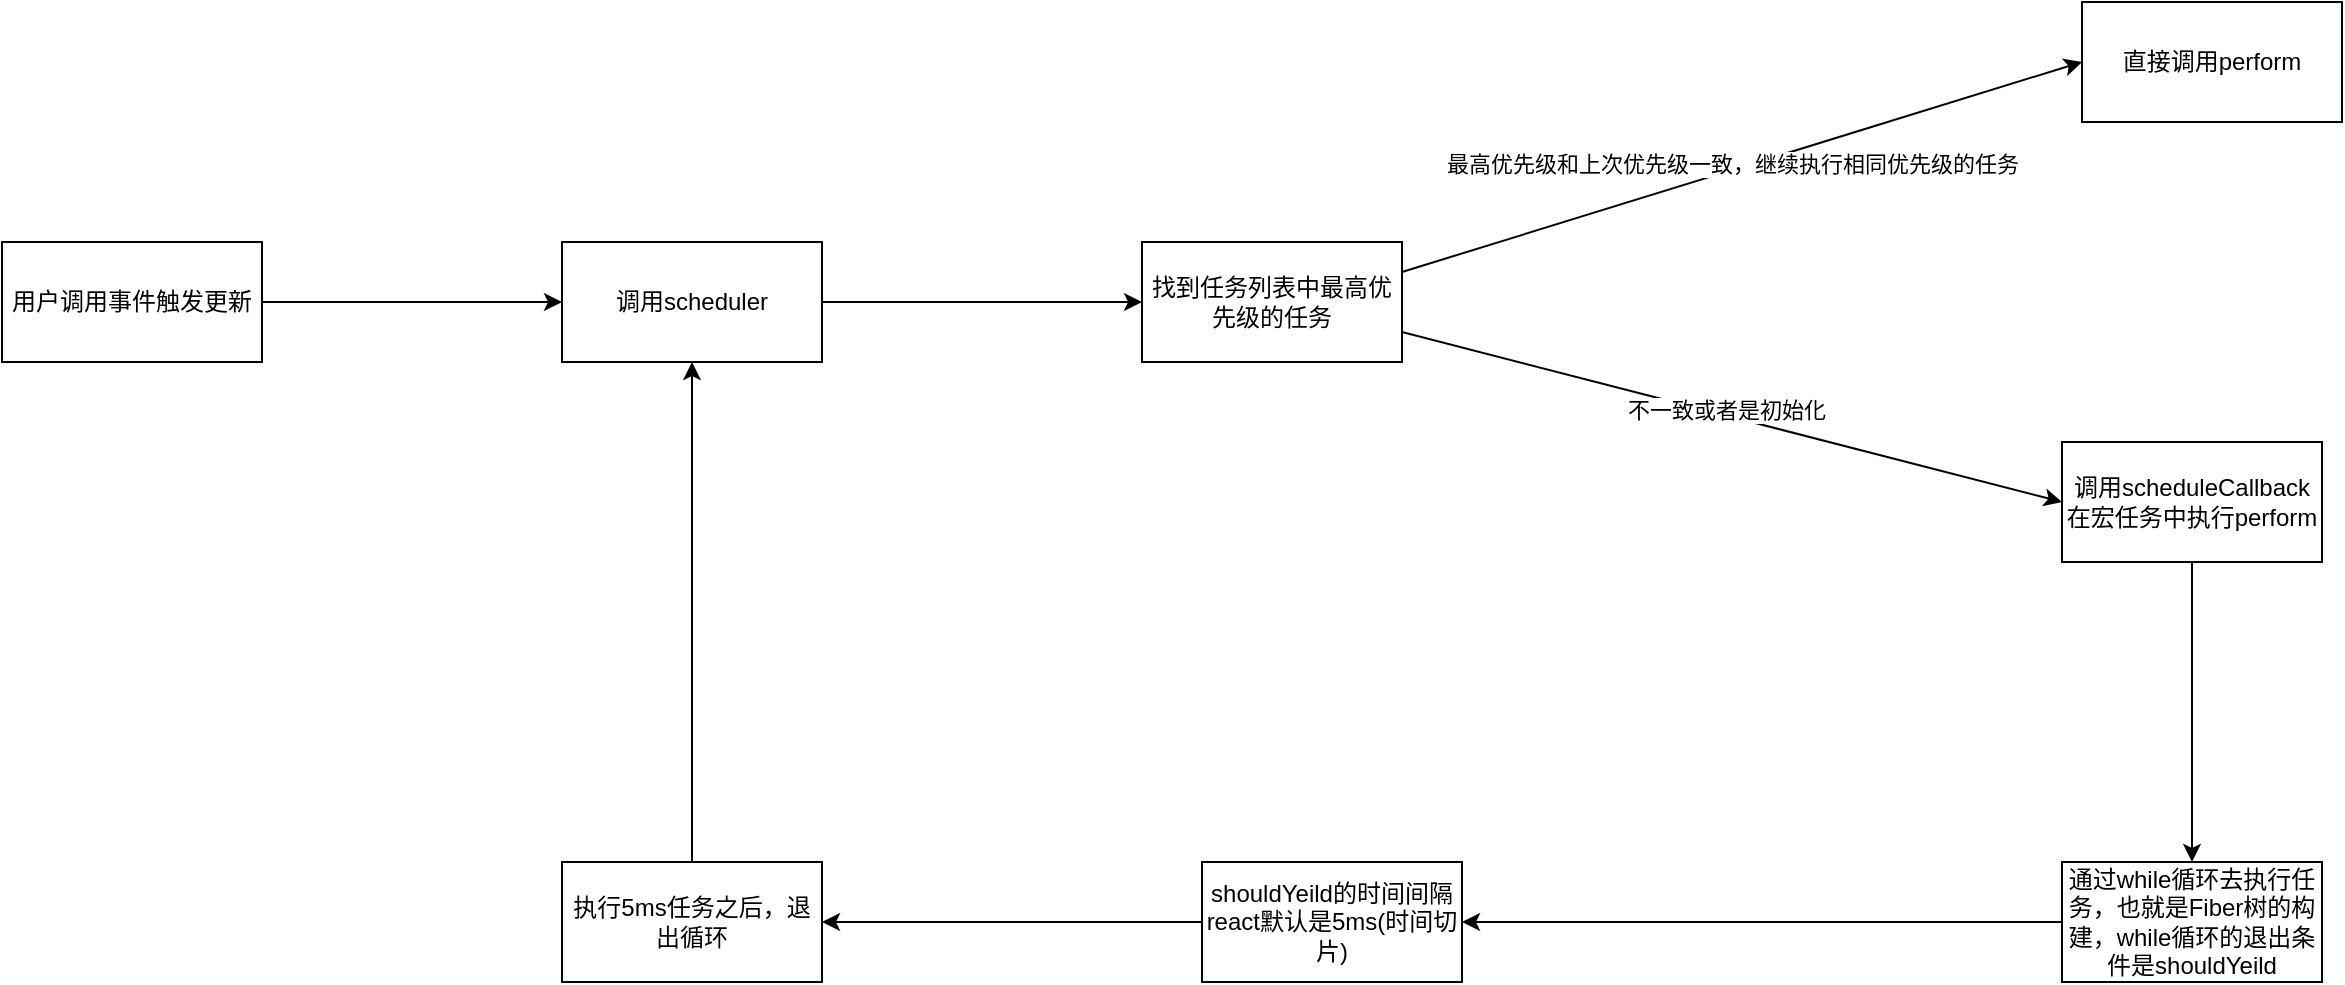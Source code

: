 <mxfile>
    <diagram id="Dw1VNZxnIDC5FFGsmkTA" name="Page-1">
        <mxGraphModel dx="1137" dy="725" grid="1" gridSize="10" guides="1" tooltips="1" connect="1" arrows="1" fold="1" page="1" pageScale="1" pageWidth="10000" pageHeight="10000" math="0" shadow="0">
            <root>
                <mxCell id="0"/>
                <mxCell id="1" parent="0"/>
                <mxCell id="5" style="edgeStyle=none;html=1;exitX=1;exitY=0.5;exitDx=0;exitDy=0;" edge="1" parent="1" source="3" target="4">
                    <mxGeometry relative="1" as="geometry"/>
                </mxCell>
                <mxCell id="3" value="用户调用事件触发更新" style="rounded=0;whiteSpace=wrap;html=1;" vertex="1" parent="1">
                    <mxGeometry x="160" y="210" width="130" height="60" as="geometry"/>
                </mxCell>
                <mxCell id="7" style="edgeStyle=none;html=1;exitX=1;exitY=0.5;exitDx=0;exitDy=0;entryX=0;entryY=0.5;entryDx=0;entryDy=0;" edge="1" parent="1" source="4" target="6">
                    <mxGeometry relative="1" as="geometry"/>
                </mxCell>
                <mxCell id="4" value="调用scheduler" style="rounded=0;whiteSpace=wrap;html=1;" vertex="1" parent="1">
                    <mxGeometry x="440" y="210" width="130" height="60" as="geometry"/>
                </mxCell>
                <mxCell id="8" style="edgeStyle=none;html=1;exitX=1;exitY=0.25;exitDx=0;exitDy=0;" edge="1" parent="1" source="6">
                    <mxGeometry relative="1" as="geometry">
                        <mxPoint x="1200" y="120" as="targetPoint"/>
                        <mxPoint x="863" y="225" as="sourcePoint"/>
                    </mxGeometry>
                </mxCell>
                <mxCell id="9" value="最高优先级和上次优先级一致，继续执行相同优先级的任务" style="edgeLabel;html=1;align=center;verticalAlign=middle;resizable=0;points=[];" vertex="1" connectable="0" parent="8">
                    <mxGeometry x="-0.024" y="3" relative="1" as="geometry">
                        <mxPoint as="offset"/>
                    </mxGeometry>
                </mxCell>
                <mxCell id="6" value="找到任务列表中最高优先级的任务" style="rounded=0;whiteSpace=wrap;html=1;" vertex="1" parent="1">
                    <mxGeometry x="730" y="210" width="130" height="60" as="geometry"/>
                </mxCell>
                <mxCell id="11" value="直接调用perform" style="rounded=0;whiteSpace=wrap;html=1;" vertex="1" parent="1">
                    <mxGeometry x="1200" y="90" width="130" height="60" as="geometry"/>
                </mxCell>
                <mxCell id="12" style="edgeStyle=none;html=1;exitX=1;exitY=0.75;exitDx=0;exitDy=0;" edge="1" parent="1" source="6">
                    <mxGeometry relative="1" as="geometry">
                        <mxPoint x="1190" y="340" as="targetPoint"/>
                        <mxPoint x="873" y="235" as="sourcePoint"/>
                    </mxGeometry>
                </mxCell>
                <mxCell id="13" value="不一致或者是初始化" style="edgeLabel;html=1;align=center;verticalAlign=middle;resizable=0;points=[];" vertex="1" connectable="0" parent="12">
                    <mxGeometry x="-0.024" y="3" relative="1" as="geometry">
                        <mxPoint as="offset"/>
                    </mxGeometry>
                </mxCell>
                <mxCell id="16" style="edgeStyle=none;html=1;exitX=0.5;exitY=1;exitDx=0;exitDy=0;entryX=0.5;entryY=0;entryDx=0;entryDy=0;" edge="1" parent="1" source="14" target="15">
                    <mxGeometry relative="1" as="geometry"/>
                </mxCell>
                <mxCell id="14" value="调用scheduleCallback在宏任务中执行perform" style="rounded=0;whiteSpace=wrap;html=1;" vertex="1" parent="1">
                    <mxGeometry x="1190" y="310" width="130" height="60" as="geometry"/>
                </mxCell>
                <mxCell id="18" style="edgeStyle=none;html=1;exitX=0;exitY=0.5;exitDx=0;exitDy=0;" edge="1" parent="1" source="15" target="17">
                    <mxGeometry relative="1" as="geometry"/>
                </mxCell>
                <mxCell id="15" value="通过while循环去执行任务，也就是Fiber树的构建，while循环的退出条件是shouldYeild" style="rounded=0;whiteSpace=wrap;html=1;" vertex="1" parent="1">
                    <mxGeometry x="1190" y="520" width="130" height="60" as="geometry"/>
                </mxCell>
                <mxCell id="20" style="edgeStyle=none;html=1;exitX=0;exitY=0.5;exitDx=0;exitDy=0;entryX=1;entryY=0.5;entryDx=0;entryDy=0;" edge="1" parent="1" source="17" target="19">
                    <mxGeometry relative="1" as="geometry"/>
                </mxCell>
                <mxCell id="17" value="&lt;span style=&quot;color: rgb(0, 0, 0);&quot;&gt;shouldYeild的时间间隔react默认是5ms(时间切片)&lt;/span&gt;" style="rounded=0;whiteSpace=wrap;html=1;" vertex="1" parent="1">
                    <mxGeometry x="760" y="520" width="130" height="60" as="geometry"/>
                </mxCell>
                <mxCell id="21" style="edgeStyle=none;html=1;exitX=0.5;exitY=0;exitDx=0;exitDy=0;" edge="1" parent="1" source="19" target="4">
                    <mxGeometry relative="1" as="geometry"/>
                </mxCell>
                <mxCell id="19" value="&lt;span style=&quot;color: rgb(0, 0, 0);&quot;&gt;执行5ms任务之后，退出循环&lt;/span&gt;" style="rounded=0;whiteSpace=wrap;html=1;" vertex="1" parent="1">
                    <mxGeometry x="440" y="520" width="130" height="60" as="geometry"/>
                </mxCell>
            </root>
        </mxGraphModel>
    </diagram>
</mxfile>